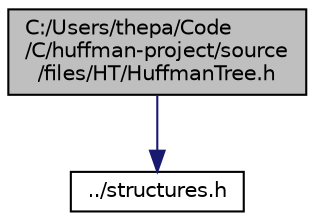digraph "C:/Users/thepa/Code/C/huffman-project/source/files/HT/HuffmanTree.h"
{
 // LATEX_PDF_SIZE
  edge [fontname="Helvetica",fontsize="10",labelfontname="Helvetica",labelfontsize="10"];
  node [fontname="Helvetica",fontsize="10",shape=record];
  Node1 [label="C:/Users/thepa/Code\l/C/huffman-project/source\l/files/HT/HuffmanTree.h",height=0.2,width=0.4,color="black", fillcolor="grey75", style="filled", fontcolor="black",tooltip=" "];
  Node1 -> Node2 [color="midnightblue",fontsize="10",style="solid",fontname="Helvetica"];
  Node2 [label="../structures.h",height=0.2,width=0.4,color="black", fillcolor="white", style="filled",URL="$structures_8h.html",tooltip=" "];
}
